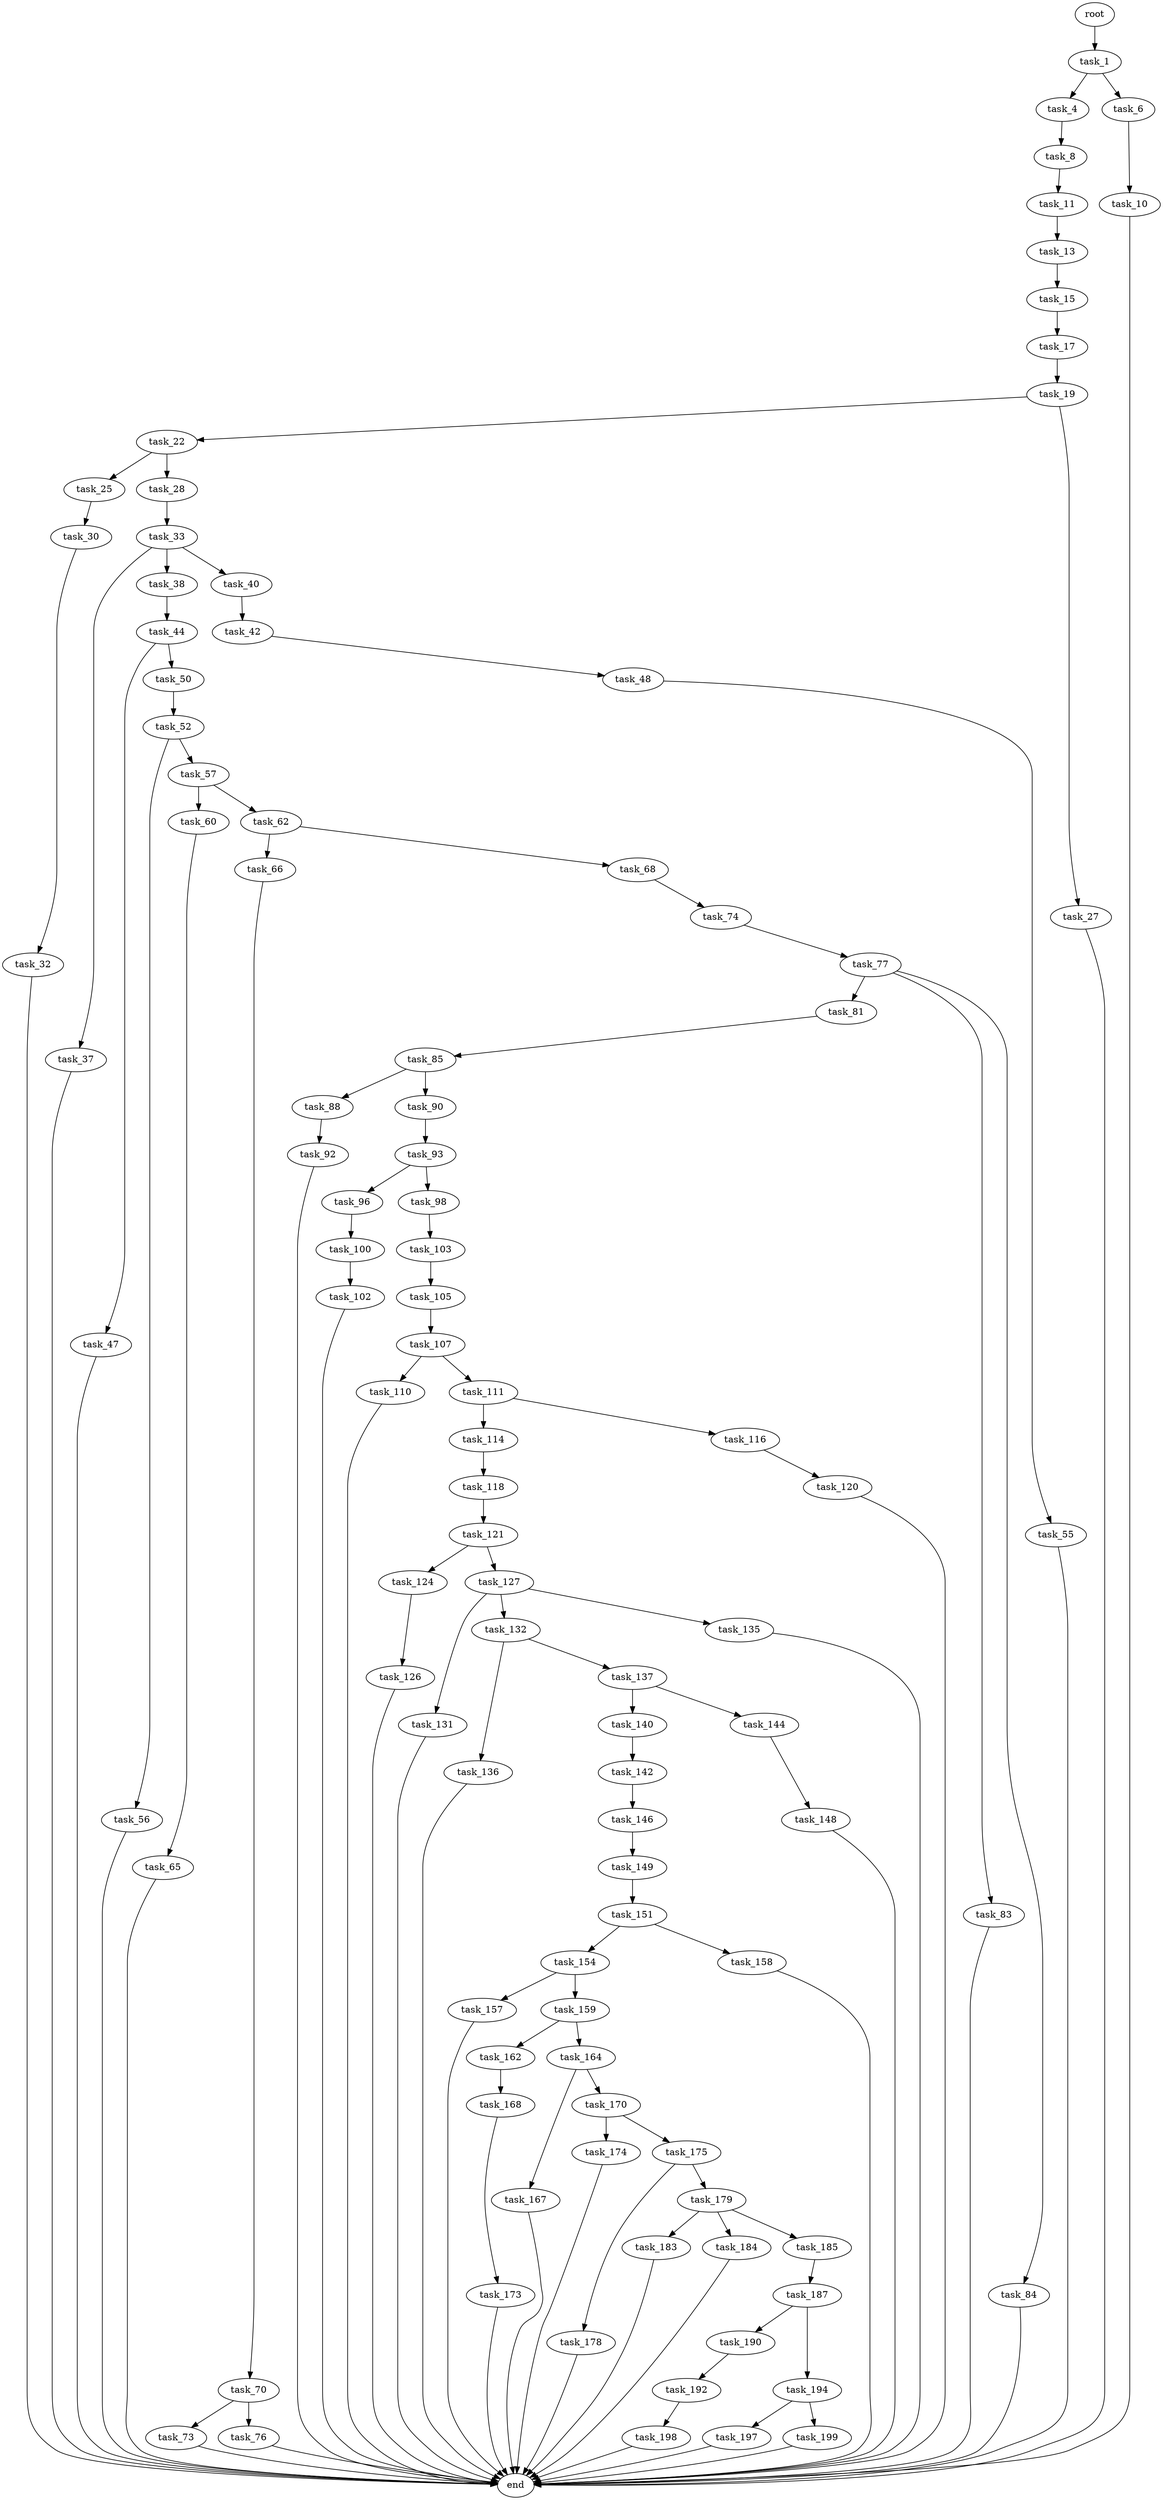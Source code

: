 digraph G {
  root [size="0.000000"];
  task_1 [size="231928233984.000000"];
  task_4 [size="68719476736.000000"];
  task_6 [size="254662355272.000000"];
  task_8 [size="861075671413.000000"];
  task_10 [size="549755813888.000000"];
  task_11 [size="412020040900.000000"];
  end [size="0.000000"];
  task_13 [size="244899387564.000000"];
  task_15 [size="9444858476.000000"];
  task_17 [size="549755813888.000000"];
  task_19 [size="161523609490.000000"];
  task_22 [size="368293445632.000000"];
  task_27 [size="650603207830.000000"];
  task_25 [size="429984767680.000000"];
  task_28 [size="22880958144.000000"];
  task_30 [size="1925978064.000000"];
  task_33 [size="231928233984.000000"];
  task_32 [size="1071883085205.000000"];
  task_37 [size="1073741824000.000000"];
  task_38 [size="1807478378.000000"];
  task_40 [size="4328597258.000000"];
  task_44 [size="6886005638.000000"];
  task_42 [size="28991029248.000000"];
  task_48 [size="329352671092.000000"];
  task_47 [size="10284401560.000000"];
  task_50 [size="68719476736.000000"];
  task_55 [size="10345705953.000000"];
  task_52 [size="81927767807.000000"];
  task_56 [size="257999545328.000000"];
  task_57 [size="1073741824000.000000"];
  task_60 [size="549755813888.000000"];
  task_62 [size="71427072360.000000"];
  task_65 [size="49840660566.000000"];
  task_66 [size="980845552149.000000"];
  task_68 [size="860636221887.000000"];
  task_70 [size="28991029248.000000"];
  task_74 [size="109828948286.000000"];
  task_73 [size="278135234936.000000"];
  task_76 [size="134217728000.000000"];
  task_77 [size="68719476736.000000"];
  task_81 [size="419566016792.000000"];
  task_83 [size="68719476736.000000"];
  task_84 [size="34175423916.000000"];
  task_85 [size="221113900332.000000"];
  task_88 [size="549755813888.000000"];
  task_90 [size="368293445632.000000"];
  task_92 [size="368293445632.000000"];
  task_93 [size="10533662203.000000"];
  task_96 [size="28210676287.000000"];
  task_98 [size="1337659968.000000"];
  task_100 [size="10030190090.000000"];
  task_103 [size="430647199912.000000"];
  task_102 [size="298108951771.000000"];
  task_105 [size="549755813888.000000"];
  task_107 [size="268119371988.000000"];
  task_110 [size="68719476736.000000"];
  task_111 [size="24551471969.000000"];
  task_114 [size="28991029248.000000"];
  task_116 [size="199886155506.000000"];
  task_118 [size="28991029248.000000"];
  task_120 [size="286840240264.000000"];
  task_121 [size="368293445632.000000"];
  task_124 [size="13270717804.000000"];
  task_127 [size="228226791975.000000"];
  task_126 [size="549755813888.000000"];
  task_131 [size="19151253153.000000"];
  task_132 [size="68719476736.000000"];
  task_135 [size="549755813888.000000"];
  task_136 [size="8589934592.000000"];
  task_137 [size="7429175730.000000"];
  task_140 [size="5557581698.000000"];
  task_144 [size="699472764276.000000"];
  task_142 [size="8589934592.000000"];
  task_146 [size="68719476736.000000"];
  task_148 [size="549755813888.000000"];
  task_149 [size="549755813888.000000"];
  task_151 [size="28991029248.000000"];
  task_154 [size="25298125678.000000"];
  task_158 [size="549755813888.000000"];
  task_157 [size="782757789696.000000"];
  task_159 [size="1185980423348.000000"];
  task_162 [size="220597720422.000000"];
  task_164 [size="723383957177.000000"];
  task_168 [size="67833304268.000000"];
  task_167 [size="449611690394.000000"];
  task_170 [size="169703384644.000000"];
  task_173 [size="368293445632.000000"];
  task_174 [size="68719476736.000000"];
  task_175 [size="13309353717.000000"];
  task_178 [size="8589934592.000000"];
  task_179 [size="27218572386.000000"];
  task_183 [size="3445692580.000000"];
  task_184 [size="1157131443.000000"];
  task_185 [size="235428005980.000000"];
  task_187 [size="549755813888.000000"];
  task_190 [size="13381449153.000000"];
  task_194 [size="24563055426.000000"];
  task_192 [size="274111168229.000000"];
  task_198 [size="115981798397.000000"];
  task_197 [size="205514386500.000000"];
  task_199 [size="106754955540.000000"];

  root -> task_1 [size="1.000000"];
  task_1 -> task_4 [size="301989888.000000"];
  task_1 -> task_6 [size="301989888.000000"];
  task_4 -> task_8 [size="134217728.000000"];
  task_6 -> task_10 [size="209715200.000000"];
  task_8 -> task_11 [size="838860800.000000"];
  task_10 -> end [size="1.000000"];
  task_11 -> task_13 [size="536870912.000000"];
  task_13 -> task_15 [size="536870912.000000"];
  task_15 -> task_17 [size="536870912.000000"];
  task_17 -> task_19 [size="536870912.000000"];
  task_19 -> task_22 [size="209715200.000000"];
  task_19 -> task_27 [size="209715200.000000"];
  task_22 -> task_25 [size="411041792.000000"];
  task_22 -> task_28 [size="411041792.000000"];
  task_27 -> end [size="1.000000"];
  task_25 -> task_30 [size="536870912.000000"];
  task_28 -> task_33 [size="33554432.000000"];
  task_30 -> task_32 [size="75497472.000000"];
  task_33 -> task_37 [size="301989888.000000"];
  task_33 -> task_38 [size="301989888.000000"];
  task_33 -> task_40 [size="301989888.000000"];
  task_32 -> end [size="1.000000"];
  task_37 -> end [size="1.000000"];
  task_38 -> task_44 [size="75497472.000000"];
  task_40 -> task_42 [size="75497472.000000"];
  task_44 -> task_47 [size="134217728.000000"];
  task_44 -> task_50 [size="134217728.000000"];
  task_42 -> task_48 [size="75497472.000000"];
  task_48 -> task_55 [size="411041792.000000"];
  task_47 -> end [size="1.000000"];
  task_50 -> task_52 [size="134217728.000000"];
  task_55 -> end [size="1.000000"];
  task_52 -> task_56 [size="209715200.000000"];
  task_52 -> task_57 [size="209715200.000000"];
  task_56 -> end [size="1.000000"];
  task_57 -> task_60 [size="838860800.000000"];
  task_57 -> task_62 [size="838860800.000000"];
  task_60 -> task_65 [size="536870912.000000"];
  task_62 -> task_66 [size="75497472.000000"];
  task_62 -> task_68 [size="75497472.000000"];
  task_65 -> end [size="1.000000"];
  task_66 -> task_70 [size="838860800.000000"];
  task_68 -> task_74 [size="838860800.000000"];
  task_70 -> task_73 [size="75497472.000000"];
  task_70 -> task_76 [size="75497472.000000"];
  task_74 -> task_77 [size="75497472.000000"];
  task_73 -> end [size="1.000000"];
  task_76 -> end [size="1.000000"];
  task_77 -> task_81 [size="134217728.000000"];
  task_77 -> task_83 [size="134217728.000000"];
  task_77 -> task_84 [size="134217728.000000"];
  task_81 -> task_85 [size="536870912.000000"];
  task_83 -> end [size="1.000000"];
  task_84 -> end [size="1.000000"];
  task_85 -> task_88 [size="209715200.000000"];
  task_85 -> task_90 [size="209715200.000000"];
  task_88 -> task_92 [size="536870912.000000"];
  task_90 -> task_93 [size="411041792.000000"];
  task_92 -> end [size="1.000000"];
  task_93 -> task_96 [size="209715200.000000"];
  task_93 -> task_98 [size="209715200.000000"];
  task_96 -> task_100 [size="679477248.000000"];
  task_98 -> task_103 [size="33554432.000000"];
  task_100 -> task_102 [size="536870912.000000"];
  task_103 -> task_105 [size="411041792.000000"];
  task_102 -> end [size="1.000000"];
  task_105 -> task_107 [size="536870912.000000"];
  task_107 -> task_110 [size="536870912.000000"];
  task_107 -> task_111 [size="536870912.000000"];
  task_110 -> end [size="1.000000"];
  task_111 -> task_114 [size="411041792.000000"];
  task_111 -> task_116 [size="411041792.000000"];
  task_114 -> task_118 [size="75497472.000000"];
  task_116 -> task_120 [size="411041792.000000"];
  task_118 -> task_121 [size="75497472.000000"];
  task_120 -> end [size="1.000000"];
  task_121 -> task_124 [size="411041792.000000"];
  task_121 -> task_127 [size="411041792.000000"];
  task_124 -> task_126 [size="209715200.000000"];
  task_127 -> task_131 [size="679477248.000000"];
  task_127 -> task_132 [size="679477248.000000"];
  task_127 -> task_135 [size="679477248.000000"];
  task_126 -> end [size="1.000000"];
  task_131 -> end [size="1.000000"];
  task_132 -> task_136 [size="134217728.000000"];
  task_132 -> task_137 [size="134217728.000000"];
  task_135 -> end [size="1.000000"];
  task_136 -> end [size="1.000000"];
  task_137 -> task_140 [size="134217728.000000"];
  task_137 -> task_144 [size="134217728.000000"];
  task_140 -> task_142 [size="536870912.000000"];
  task_144 -> task_148 [size="536870912.000000"];
  task_142 -> task_146 [size="33554432.000000"];
  task_146 -> task_149 [size="134217728.000000"];
  task_148 -> end [size="1.000000"];
  task_149 -> task_151 [size="536870912.000000"];
  task_151 -> task_154 [size="75497472.000000"];
  task_151 -> task_158 [size="75497472.000000"];
  task_154 -> task_157 [size="838860800.000000"];
  task_154 -> task_159 [size="838860800.000000"];
  task_158 -> end [size="1.000000"];
  task_157 -> end [size="1.000000"];
  task_159 -> task_162 [size="838860800.000000"];
  task_159 -> task_164 [size="838860800.000000"];
  task_162 -> task_168 [size="679477248.000000"];
  task_164 -> task_167 [size="838860800.000000"];
  task_164 -> task_170 [size="838860800.000000"];
  task_168 -> task_173 [size="209715200.000000"];
  task_167 -> end [size="1.000000"];
  task_170 -> task_174 [size="209715200.000000"];
  task_170 -> task_175 [size="209715200.000000"];
  task_173 -> end [size="1.000000"];
  task_174 -> end [size="1.000000"];
  task_175 -> task_178 [size="33554432.000000"];
  task_175 -> task_179 [size="33554432.000000"];
  task_178 -> end [size="1.000000"];
  task_179 -> task_183 [size="33554432.000000"];
  task_179 -> task_184 [size="33554432.000000"];
  task_179 -> task_185 [size="33554432.000000"];
  task_183 -> end [size="1.000000"];
  task_184 -> end [size="1.000000"];
  task_185 -> task_187 [size="411041792.000000"];
  task_187 -> task_190 [size="536870912.000000"];
  task_187 -> task_194 [size="536870912.000000"];
  task_190 -> task_192 [size="411041792.000000"];
  task_194 -> task_197 [size="33554432.000000"];
  task_194 -> task_199 [size="33554432.000000"];
  task_192 -> task_198 [size="209715200.000000"];
  task_198 -> end [size="1.000000"];
  task_197 -> end [size="1.000000"];
  task_199 -> end [size="1.000000"];
}
